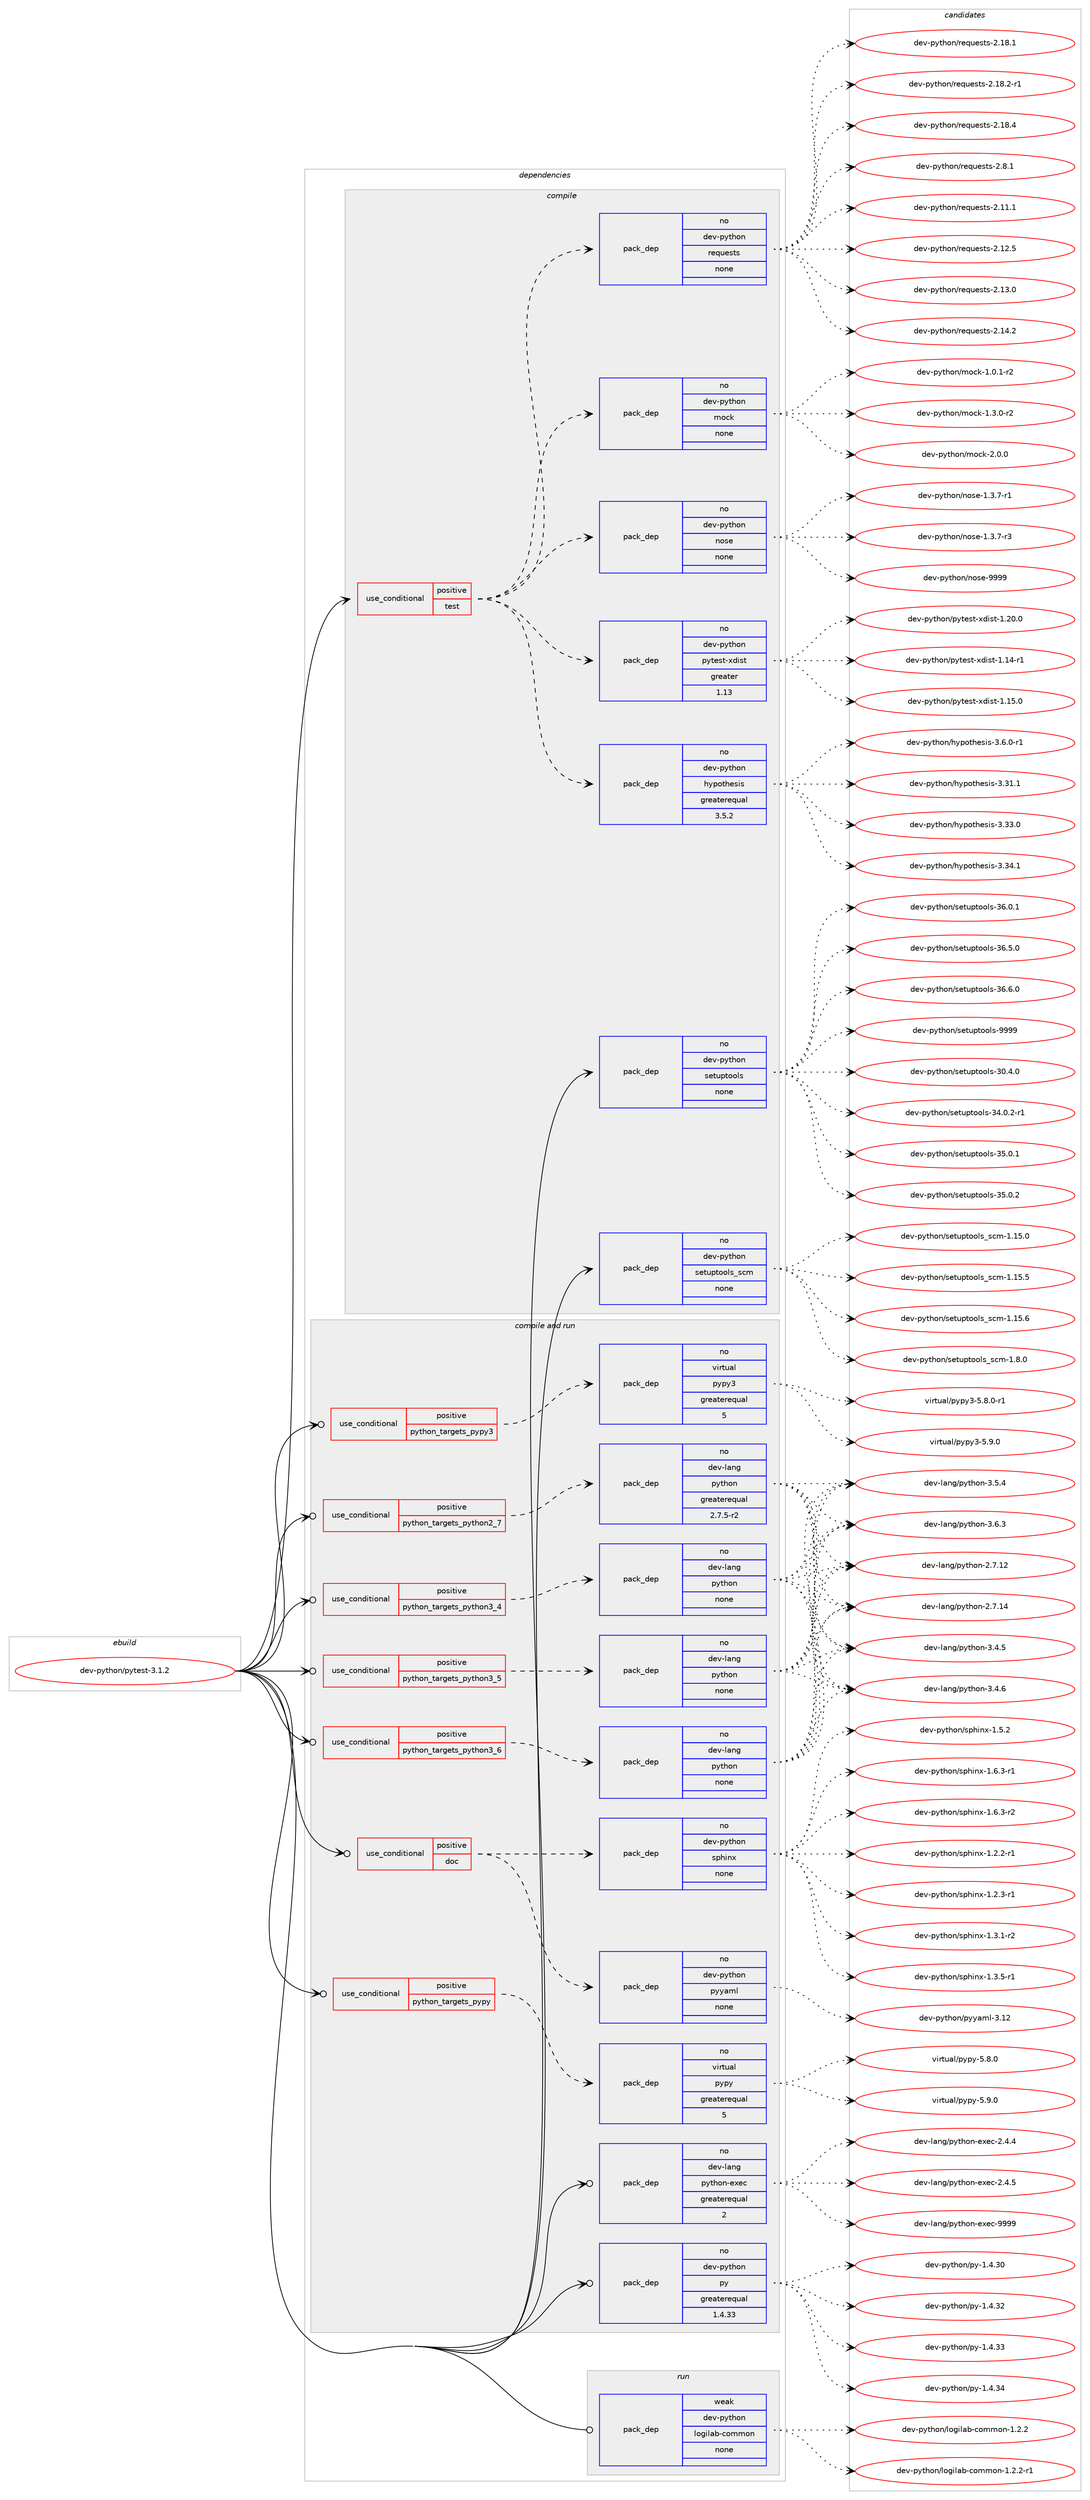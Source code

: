 digraph prolog {

# *************
# Graph options
# *************

newrank=true;
concentrate=true;
compound=true;
graph [rankdir=LR,fontname=Helvetica,fontsize=10,ranksep=1.5];#, ranksep=2.5, nodesep=0.2];
edge  [arrowhead=vee];
node  [fontname=Helvetica,fontsize=10];

# **********
# The ebuild
# **********

subgraph cluster_leftcol {
color=gray;
rank=same;
label=<<i>ebuild</i>>;
id [label="dev-python/pytest-3.1.2", color=red, width=4, href="../dev-python/pytest-3.1.2.svg"];
}

# ****************
# The dependencies
# ****************

subgraph cluster_midcol {
color=gray;
label=<<i>dependencies</i>>;
subgraph cluster_compile {
fillcolor="#eeeeee";
style=filled;
label=<<i>compile</i>>;
subgraph cond39492 {
dependency179634 [label=<<TABLE BORDER="0" CELLBORDER="1" CELLSPACING="0" CELLPADDING="4"><TR><TD ROWSPAN="3" CELLPADDING="10">use_conditional</TD></TR><TR><TD>positive</TD></TR><TR><TD>test</TD></TR></TABLE>>, shape=none, color=red];
subgraph pack136207 {
dependency179635 [label=<<TABLE BORDER="0" CELLBORDER="1" CELLSPACING="0" CELLPADDING="4" WIDTH="220"><TR><TD ROWSPAN="6" CELLPADDING="30">pack_dep</TD></TR><TR><TD WIDTH="110">no</TD></TR><TR><TD>dev-python</TD></TR><TR><TD>hypothesis</TD></TR><TR><TD>greaterequal</TD></TR><TR><TD>3.5.2</TD></TR></TABLE>>, shape=none, color=blue];
}
dependency179634:e -> dependency179635:w [weight=20,style="dashed",arrowhead="vee"];
subgraph pack136208 {
dependency179636 [label=<<TABLE BORDER="0" CELLBORDER="1" CELLSPACING="0" CELLPADDING="4" WIDTH="220"><TR><TD ROWSPAN="6" CELLPADDING="30">pack_dep</TD></TR><TR><TD WIDTH="110">no</TD></TR><TR><TD>dev-python</TD></TR><TR><TD>pytest-xdist</TD></TR><TR><TD>greater</TD></TR><TR><TD>1.13</TD></TR></TABLE>>, shape=none, color=blue];
}
dependency179634:e -> dependency179636:w [weight=20,style="dashed",arrowhead="vee"];
subgraph pack136209 {
dependency179637 [label=<<TABLE BORDER="0" CELLBORDER="1" CELLSPACING="0" CELLPADDING="4" WIDTH="220"><TR><TD ROWSPAN="6" CELLPADDING="30">pack_dep</TD></TR><TR><TD WIDTH="110">no</TD></TR><TR><TD>dev-python</TD></TR><TR><TD>nose</TD></TR><TR><TD>none</TD></TR><TR><TD></TD></TR></TABLE>>, shape=none, color=blue];
}
dependency179634:e -> dependency179637:w [weight=20,style="dashed",arrowhead="vee"];
subgraph pack136210 {
dependency179638 [label=<<TABLE BORDER="0" CELLBORDER="1" CELLSPACING="0" CELLPADDING="4" WIDTH="220"><TR><TD ROWSPAN="6" CELLPADDING="30">pack_dep</TD></TR><TR><TD WIDTH="110">no</TD></TR><TR><TD>dev-python</TD></TR><TR><TD>mock</TD></TR><TR><TD>none</TD></TR><TR><TD></TD></TR></TABLE>>, shape=none, color=blue];
}
dependency179634:e -> dependency179638:w [weight=20,style="dashed",arrowhead="vee"];
subgraph pack136211 {
dependency179639 [label=<<TABLE BORDER="0" CELLBORDER="1" CELLSPACING="0" CELLPADDING="4" WIDTH="220"><TR><TD ROWSPAN="6" CELLPADDING="30">pack_dep</TD></TR><TR><TD WIDTH="110">no</TD></TR><TR><TD>dev-python</TD></TR><TR><TD>requests</TD></TR><TR><TD>none</TD></TR><TR><TD></TD></TR></TABLE>>, shape=none, color=blue];
}
dependency179634:e -> dependency179639:w [weight=20,style="dashed",arrowhead="vee"];
}
id:e -> dependency179634:w [weight=20,style="solid",arrowhead="vee"];
subgraph pack136212 {
dependency179640 [label=<<TABLE BORDER="0" CELLBORDER="1" CELLSPACING="0" CELLPADDING="4" WIDTH="220"><TR><TD ROWSPAN="6" CELLPADDING="30">pack_dep</TD></TR><TR><TD WIDTH="110">no</TD></TR><TR><TD>dev-python</TD></TR><TR><TD>setuptools</TD></TR><TR><TD>none</TD></TR><TR><TD></TD></TR></TABLE>>, shape=none, color=blue];
}
id:e -> dependency179640:w [weight=20,style="solid",arrowhead="vee"];
subgraph pack136213 {
dependency179641 [label=<<TABLE BORDER="0" CELLBORDER="1" CELLSPACING="0" CELLPADDING="4" WIDTH="220"><TR><TD ROWSPAN="6" CELLPADDING="30">pack_dep</TD></TR><TR><TD WIDTH="110">no</TD></TR><TR><TD>dev-python</TD></TR><TR><TD>setuptools_scm</TD></TR><TR><TD>none</TD></TR><TR><TD></TD></TR></TABLE>>, shape=none, color=blue];
}
id:e -> dependency179641:w [weight=20,style="solid",arrowhead="vee"];
}
subgraph cluster_compileandrun {
fillcolor="#eeeeee";
style=filled;
label=<<i>compile and run</i>>;
subgraph cond39493 {
dependency179642 [label=<<TABLE BORDER="0" CELLBORDER="1" CELLSPACING="0" CELLPADDING="4"><TR><TD ROWSPAN="3" CELLPADDING="10">use_conditional</TD></TR><TR><TD>positive</TD></TR><TR><TD>doc</TD></TR></TABLE>>, shape=none, color=red];
subgraph pack136214 {
dependency179643 [label=<<TABLE BORDER="0" CELLBORDER="1" CELLSPACING="0" CELLPADDING="4" WIDTH="220"><TR><TD ROWSPAN="6" CELLPADDING="30">pack_dep</TD></TR><TR><TD WIDTH="110">no</TD></TR><TR><TD>dev-python</TD></TR><TR><TD>pyyaml</TD></TR><TR><TD>none</TD></TR><TR><TD></TD></TR></TABLE>>, shape=none, color=blue];
}
dependency179642:e -> dependency179643:w [weight=20,style="dashed",arrowhead="vee"];
subgraph pack136215 {
dependency179644 [label=<<TABLE BORDER="0" CELLBORDER="1" CELLSPACING="0" CELLPADDING="4" WIDTH="220"><TR><TD ROWSPAN="6" CELLPADDING="30">pack_dep</TD></TR><TR><TD WIDTH="110">no</TD></TR><TR><TD>dev-python</TD></TR><TR><TD>sphinx</TD></TR><TR><TD>none</TD></TR><TR><TD></TD></TR></TABLE>>, shape=none, color=blue];
}
dependency179642:e -> dependency179644:w [weight=20,style="dashed",arrowhead="vee"];
}
id:e -> dependency179642:w [weight=20,style="solid",arrowhead="odotvee"];
subgraph cond39494 {
dependency179645 [label=<<TABLE BORDER="0" CELLBORDER="1" CELLSPACING="0" CELLPADDING="4"><TR><TD ROWSPAN="3" CELLPADDING="10">use_conditional</TD></TR><TR><TD>positive</TD></TR><TR><TD>python_targets_pypy</TD></TR></TABLE>>, shape=none, color=red];
subgraph pack136216 {
dependency179646 [label=<<TABLE BORDER="0" CELLBORDER="1" CELLSPACING="0" CELLPADDING="4" WIDTH="220"><TR><TD ROWSPAN="6" CELLPADDING="30">pack_dep</TD></TR><TR><TD WIDTH="110">no</TD></TR><TR><TD>virtual</TD></TR><TR><TD>pypy</TD></TR><TR><TD>greaterequal</TD></TR><TR><TD>5</TD></TR></TABLE>>, shape=none, color=blue];
}
dependency179645:e -> dependency179646:w [weight=20,style="dashed",arrowhead="vee"];
}
id:e -> dependency179645:w [weight=20,style="solid",arrowhead="odotvee"];
subgraph cond39495 {
dependency179647 [label=<<TABLE BORDER="0" CELLBORDER="1" CELLSPACING="0" CELLPADDING="4"><TR><TD ROWSPAN="3" CELLPADDING="10">use_conditional</TD></TR><TR><TD>positive</TD></TR><TR><TD>python_targets_pypy3</TD></TR></TABLE>>, shape=none, color=red];
subgraph pack136217 {
dependency179648 [label=<<TABLE BORDER="0" CELLBORDER="1" CELLSPACING="0" CELLPADDING="4" WIDTH="220"><TR><TD ROWSPAN="6" CELLPADDING="30">pack_dep</TD></TR><TR><TD WIDTH="110">no</TD></TR><TR><TD>virtual</TD></TR><TR><TD>pypy3</TD></TR><TR><TD>greaterequal</TD></TR><TR><TD>5</TD></TR></TABLE>>, shape=none, color=blue];
}
dependency179647:e -> dependency179648:w [weight=20,style="dashed",arrowhead="vee"];
}
id:e -> dependency179647:w [weight=20,style="solid",arrowhead="odotvee"];
subgraph cond39496 {
dependency179649 [label=<<TABLE BORDER="0" CELLBORDER="1" CELLSPACING="0" CELLPADDING="4"><TR><TD ROWSPAN="3" CELLPADDING="10">use_conditional</TD></TR><TR><TD>positive</TD></TR><TR><TD>python_targets_python2_7</TD></TR></TABLE>>, shape=none, color=red];
subgraph pack136218 {
dependency179650 [label=<<TABLE BORDER="0" CELLBORDER="1" CELLSPACING="0" CELLPADDING="4" WIDTH="220"><TR><TD ROWSPAN="6" CELLPADDING="30">pack_dep</TD></TR><TR><TD WIDTH="110">no</TD></TR><TR><TD>dev-lang</TD></TR><TR><TD>python</TD></TR><TR><TD>greaterequal</TD></TR><TR><TD>2.7.5-r2</TD></TR></TABLE>>, shape=none, color=blue];
}
dependency179649:e -> dependency179650:w [weight=20,style="dashed",arrowhead="vee"];
}
id:e -> dependency179649:w [weight=20,style="solid",arrowhead="odotvee"];
subgraph cond39497 {
dependency179651 [label=<<TABLE BORDER="0" CELLBORDER="1" CELLSPACING="0" CELLPADDING="4"><TR><TD ROWSPAN="3" CELLPADDING="10">use_conditional</TD></TR><TR><TD>positive</TD></TR><TR><TD>python_targets_python3_4</TD></TR></TABLE>>, shape=none, color=red];
subgraph pack136219 {
dependency179652 [label=<<TABLE BORDER="0" CELLBORDER="1" CELLSPACING="0" CELLPADDING="4" WIDTH="220"><TR><TD ROWSPAN="6" CELLPADDING="30">pack_dep</TD></TR><TR><TD WIDTH="110">no</TD></TR><TR><TD>dev-lang</TD></TR><TR><TD>python</TD></TR><TR><TD>none</TD></TR><TR><TD></TD></TR></TABLE>>, shape=none, color=blue];
}
dependency179651:e -> dependency179652:w [weight=20,style="dashed",arrowhead="vee"];
}
id:e -> dependency179651:w [weight=20,style="solid",arrowhead="odotvee"];
subgraph cond39498 {
dependency179653 [label=<<TABLE BORDER="0" CELLBORDER="1" CELLSPACING="0" CELLPADDING="4"><TR><TD ROWSPAN="3" CELLPADDING="10">use_conditional</TD></TR><TR><TD>positive</TD></TR><TR><TD>python_targets_python3_5</TD></TR></TABLE>>, shape=none, color=red];
subgraph pack136220 {
dependency179654 [label=<<TABLE BORDER="0" CELLBORDER="1" CELLSPACING="0" CELLPADDING="4" WIDTH="220"><TR><TD ROWSPAN="6" CELLPADDING="30">pack_dep</TD></TR><TR><TD WIDTH="110">no</TD></TR><TR><TD>dev-lang</TD></TR><TR><TD>python</TD></TR><TR><TD>none</TD></TR><TR><TD></TD></TR></TABLE>>, shape=none, color=blue];
}
dependency179653:e -> dependency179654:w [weight=20,style="dashed",arrowhead="vee"];
}
id:e -> dependency179653:w [weight=20,style="solid",arrowhead="odotvee"];
subgraph cond39499 {
dependency179655 [label=<<TABLE BORDER="0" CELLBORDER="1" CELLSPACING="0" CELLPADDING="4"><TR><TD ROWSPAN="3" CELLPADDING="10">use_conditional</TD></TR><TR><TD>positive</TD></TR><TR><TD>python_targets_python3_6</TD></TR></TABLE>>, shape=none, color=red];
subgraph pack136221 {
dependency179656 [label=<<TABLE BORDER="0" CELLBORDER="1" CELLSPACING="0" CELLPADDING="4" WIDTH="220"><TR><TD ROWSPAN="6" CELLPADDING="30">pack_dep</TD></TR><TR><TD WIDTH="110">no</TD></TR><TR><TD>dev-lang</TD></TR><TR><TD>python</TD></TR><TR><TD>none</TD></TR><TR><TD></TD></TR></TABLE>>, shape=none, color=blue];
}
dependency179655:e -> dependency179656:w [weight=20,style="dashed",arrowhead="vee"];
}
id:e -> dependency179655:w [weight=20,style="solid",arrowhead="odotvee"];
subgraph pack136222 {
dependency179657 [label=<<TABLE BORDER="0" CELLBORDER="1" CELLSPACING="0" CELLPADDING="4" WIDTH="220"><TR><TD ROWSPAN="6" CELLPADDING="30">pack_dep</TD></TR><TR><TD WIDTH="110">no</TD></TR><TR><TD>dev-lang</TD></TR><TR><TD>python-exec</TD></TR><TR><TD>greaterequal</TD></TR><TR><TD>2</TD></TR></TABLE>>, shape=none, color=blue];
}
id:e -> dependency179657:w [weight=20,style="solid",arrowhead="odotvee"];
subgraph pack136223 {
dependency179658 [label=<<TABLE BORDER="0" CELLBORDER="1" CELLSPACING="0" CELLPADDING="4" WIDTH="220"><TR><TD ROWSPAN="6" CELLPADDING="30">pack_dep</TD></TR><TR><TD WIDTH="110">no</TD></TR><TR><TD>dev-python</TD></TR><TR><TD>py</TD></TR><TR><TD>greaterequal</TD></TR><TR><TD>1.4.33</TD></TR></TABLE>>, shape=none, color=blue];
}
id:e -> dependency179658:w [weight=20,style="solid",arrowhead="odotvee"];
}
subgraph cluster_run {
fillcolor="#eeeeee";
style=filled;
label=<<i>run</i>>;
subgraph pack136224 {
dependency179659 [label=<<TABLE BORDER="0" CELLBORDER="1" CELLSPACING="0" CELLPADDING="4" WIDTH="220"><TR><TD ROWSPAN="6" CELLPADDING="30">pack_dep</TD></TR><TR><TD WIDTH="110">weak</TD></TR><TR><TD>dev-python</TD></TR><TR><TD>logilab-common</TD></TR><TR><TD>none</TD></TR><TR><TD></TD></TR></TABLE>>, shape=none, color=blue];
}
id:e -> dependency179659:w [weight=20,style="solid",arrowhead="odot"];
}
}

# **************
# The candidates
# **************

subgraph cluster_choices {
rank=same;
color=gray;
label=<<i>candidates</i>>;

subgraph choice136207 {
color=black;
nodesep=1;
choice100101118451121211161041111104710412111211111610410111510511545514651494649 [label="dev-python/hypothesis-3.31.1", color=red, width=4,href="../dev-python/hypothesis-3.31.1.svg"];
choice100101118451121211161041111104710412111211111610410111510511545514651514648 [label="dev-python/hypothesis-3.33.0", color=red, width=4,href="../dev-python/hypothesis-3.33.0.svg"];
choice100101118451121211161041111104710412111211111610410111510511545514651524649 [label="dev-python/hypothesis-3.34.1", color=red, width=4,href="../dev-python/hypothesis-3.34.1.svg"];
choice10010111845112121116104111110471041211121111161041011151051154551465446484511449 [label="dev-python/hypothesis-3.6.0-r1", color=red, width=4,href="../dev-python/hypothesis-3.6.0-r1.svg"];
dependency179635:e -> choice100101118451121211161041111104710412111211111610410111510511545514651494649:w [style=dotted,weight="100"];
dependency179635:e -> choice100101118451121211161041111104710412111211111610410111510511545514651514648:w [style=dotted,weight="100"];
dependency179635:e -> choice100101118451121211161041111104710412111211111610410111510511545514651524649:w [style=dotted,weight="100"];
dependency179635:e -> choice10010111845112121116104111110471041211121111161041011151051154551465446484511449:w [style=dotted,weight="100"];
}
subgraph choice136208 {
color=black;
nodesep=1;
choice10010111845112121116104111110471121211161011151164512010010511511645494649524511449 [label="dev-python/pytest-xdist-1.14-r1", color=red, width=4,href="../dev-python/pytest-xdist-1.14-r1.svg"];
choice10010111845112121116104111110471121211161011151164512010010511511645494649534648 [label="dev-python/pytest-xdist-1.15.0", color=red, width=4,href="../dev-python/pytest-xdist-1.15.0.svg"];
choice10010111845112121116104111110471121211161011151164512010010511511645494650484648 [label="dev-python/pytest-xdist-1.20.0", color=red, width=4,href="../dev-python/pytest-xdist-1.20.0.svg"];
dependency179636:e -> choice10010111845112121116104111110471121211161011151164512010010511511645494649524511449:w [style=dotted,weight="100"];
dependency179636:e -> choice10010111845112121116104111110471121211161011151164512010010511511645494649534648:w [style=dotted,weight="100"];
dependency179636:e -> choice10010111845112121116104111110471121211161011151164512010010511511645494650484648:w [style=dotted,weight="100"];
}
subgraph choice136209 {
color=black;
nodesep=1;
choice10010111845112121116104111110471101111151014549465146554511449 [label="dev-python/nose-1.3.7-r1", color=red, width=4,href="../dev-python/nose-1.3.7-r1.svg"];
choice10010111845112121116104111110471101111151014549465146554511451 [label="dev-python/nose-1.3.7-r3", color=red, width=4,href="../dev-python/nose-1.3.7-r3.svg"];
choice10010111845112121116104111110471101111151014557575757 [label="dev-python/nose-9999", color=red, width=4,href="../dev-python/nose-9999.svg"];
dependency179637:e -> choice10010111845112121116104111110471101111151014549465146554511449:w [style=dotted,weight="100"];
dependency179637:e -> choice10010111845112121116104111110471101111151014549465146554511451:w [style=dotted,weight="100"];
dependency179637:e -> choice10010111845112121116104111110471101111151014557575757:w [style=dotted,weight="100"];
}
subgraph choice136210 {
color=black;
nodesep=1;
choice1001011184511212111610411111047109111991074549464846494511450 [label="dev-python/mock-1.0.1-r2", color=red, width=4,href="../dev-python/mock-1.0.1-r2.svg"];
choice1001011184511212111610411111047109111991074549465146484511450 [label="dev-python/mock-1.3.0-r2", color=red, width=4,href="../dev-python/mock-1.3.0-r2.svg"];
choice100101118451121211161041111104710911199107455046484648 [label="dev-python/mock-2.0.0", color=red, width=4,href="../dev-python/mock-2.0.0.svg"];
dependency179638:e -> choice1001011184511212111610411111047109111991074549464846494511450:w [style=dotted,weight="100"];
dependency179638:e -> choice1001011184511212111610411111047109111991074549465146484511450:w [style=dotted,weight="100"];
dependency179638:e -> choice100101118451121211161041111104710911199107455046484648:w [style=dotted,weight="100"];
}
subgraph choice136211 {
color=black;
nodesep=1;
choice100101118451121211161041111104711410111311710111511611545504649494649 [label="dev-python/requests-2.11.1", color=red, width=4,href="../dev-python/requests-2.11.1.svg"];
choice100101118451121211161041111104711410111311710111511611545504649504653 [label="dev-python/requests-2.12.5", color=red, width=4,href="../dev-python/requests-2.12.5.svg"];
choice100101118451121211161041111104711410111311710111511611545504649514648 [label="dev-python/requests-2.13.0", color=red, width=4,href="../dev-python/requests-2.13.0.svg"];
choice100101118451121211161041111104711410111311710111511611545504649524650 [label="dev-python/requests-2.14.2", color=red, width=4,href="../dev-python/requests-2.14.2.svg"];
choice100101118451121211161041111104711410111311710111511611545504649564649 [label="dev-python/requests-2.18.1", color=red, width=4,href="../dev-python/requests-2.18.1.svg"];
choice1001011184511212111610411111047114101113117101115116115455046495646504511449 [label="dev-python/requests-2.18.2-r1", color=red, width=4,href="../dev-python/requests-2.18.2-r1.svg"];
choice100101118451121211161041111104711410111311710111511611545504649564652 [label="dev-python/requests-2.18.4", color=red, width=4,href="../dev-python/requests-2.18.4.svg"];
choice1001011184511212111610411111047114101113117101115116115455046564649 [label="dev-python/requests-2.8.1", color=red, width=4,href="../dev-python/requests-2.8.1.svg"];
dependency179639:e -> choice100101118451121211161041111104711410111311710111511611545504649494649:w [style=dotted,weight="100"];
dependency179639:e -> choice100101118451121211161041111104711410111311710111511611545504649504653:w [style=dotted,weight="100"];
dependency179639:e -> choice100101118451121211161041111104711410111311710111511611545504649514648:w [style=dotted,weight="100"];
dependency179639:e -> choice100101118451121211161041111104711410111311710111511611545504649524650:w [style=dotted,weight="100"];
dependency179639:e -> choice100101118451121211161041111104711410111311710111511611545504649564649:w [style=dotted,weight="100"];
dependency179639:e -> choice1001011184511212111610411111047114101113117101115116115455046495646504511449:w [style=dotted,weight="100"];
dependency179639:e -> choice100101118451121211161041111104711410111311710111511611545504649564652:w [style=dotted,weight="100"];
dependency179639:e -> choice1001011184511212111610411111047114101113117101115116115455046564649:w [style=dotted,weight="100"];
}
subgraph choice136212 {
color=black;
nodesep=1;
choice100101118451121211161041111104711510111611711211611111110811545514846524648 [label="dev-python/setuptools-30.4.0", color=red, width=4,href="../dev-python/setuptools-30.4.0.svg"];
choice1001011184511212111610411111047115101116117112116111111108115455152464846504511449 [label="dev-python/setuptools-34.0.2-r1", color=red, width=4,href="../dev-python/setuptools-34.0.2-r1.svg"];
choice100101118451121211161041111104711510111611711211611111110811545515346484649 [label="dev-python/setuptools-35.0.1", color=red, width=4,href="../dev-python/setuptools-35.0.1.svg"];
choice100101118451121211161041111104711510111611711211611111110811545515346484650 [label="dev-python/setuptools-35.0.2", color=red, width=4,href="../dev-python/setuptools-35.0.2.svg"];
choice100101118451121211161041111104711510111611711211611111110811545515446484649 [label="dev-python/setuptools-36.0.1", color=red, width=4,href="../dev-python/setuptools-36.0.1.svg"];
choice100101118451121211161041111104711510111611711211611111110811545515446534648 [label="dev-python/setuptools-36.5.0", color=red, width=4,href="../dev-python/setuptools-36.5.0.svg"];
choice100101118451121211161041111104711510111611711211611111110811545515446544648 [label="dev-python/setuptools-36.6.0", color=red, width=4,href="../dev-python/setuptools-36.6.0.svg"];
choice10010111845112121116104111110471151011161171121161111111081154557575757 [label="dev-python/setuptools-9999", color=red, width=4,href="../dev-python/setuptools-9999.svg"];
dependency179640:e -> choice100101118451121211161041111104711510111611711211611111110811545514846524648:w [style=dotted,weight="100"];
dependency179640:e -> choice1001011184511212111610411111047115101116117112116111111108115455152464846504511449:w [style=dotted,weight="100"];
dependency179640:e -> choice100101118451121211161041111104711510111611711211611111110811545515346484649:w [style=dotted,weight="100"];
dependency179640:e -> choice100101118451121211161041111104711510111611711211611111110811545515346484650:w [style=dotted,weight="100"];
dependency179640:e -> choice100101118451121211161041111104711510111611711211611111110811545515446484649:w [style=dotted,weight="100"];
dependency179640:e -> choice100101118451121211161041111104711510111611711211611111110811545515446534648:w [style=dotted,weight="100"];
dependency179640:e -> choice100101118451121211161041111104711510111611711211611111110811545515446544648:w [style=dotted,weight="100"];
dependency179640:e -> choice10010111845112121116104111110471151011161171121161111111081154557575757:w [style=dotted,weight="100"];
}
subgraph choice136213 {
color=black;
nodesep=1;
choice1001011184511212111610411111047115101116117112116111111108115951159910945494649534648 [label="dev-python/setuptools_scm-1.15.0", color=red, width=4,href="../dev-python/setuptools_scm-1.15.0.svg"];
choice1001011184511212111610411111047115101116117112116111111108115951159910945494649534653 [label="dev-python/setuptools_scm-1.15.5", color=red, width=4,href="../dev-python/setuptools_scm-1.15.5.svg"];
choice1001011184511212111610411111047115101116117112116111111108115951159910945494649534654 [label="dev-python/setuptools_scm-1.15.6", color=red, width=4,href="../dev-python/setuptools_scm-1.15.6.svg"];
choice10010111845112121116104111110471151011161171121161111111081159511599109454946564648 [label="dev-python/setuptools_scm-1.8.0", color=red, width=4,href="../dev-python/setuptools_scm-1.8.0.svg"];
dependency179641:e -> choice1001011184511212111610411111047115101116117112116111111108115951159910945494649534648:w [style=dotted,weight="100"];
dependency179641:e -> choice1001011184511212111610411111047115101116117112116111111108115951159910945494649534653:w [style=dotted,weight="100"];
dependency179641:e -> choice1001011184511212111610411111047115101116117112116111111108115951159910945494649534654:w [style=dotted,weight="100"];
dependency179641:e -> choice10010111845112121116104111110471151011161171121161111111081159511599109454946564648:w [style=dotted,weight="100"];
}
subgraph choice136214 {
color=black;
nodesep=1;
choice1001011184511212111610411111047112121121971091084551464950 [label="dev-python/pyyaml-3.12", color=red, width=4,href="../dev-python/pyyaml-3.12.svg"];
dependency179643:e -> choice1001011184511212111610411111047112121121971091084551464950:w [style=dotted,weight="100"];
}
subgraph choice136215 {
color=black;
nodesep=1;
choice10010111845112121116104111110471151121041051101204549465046504511449 [label="dev-python/sphinx-1.2.2-r1", color=red, width=4,href="../dev-python/sphinx-1.2.2-r1.svg"];
choice10010111845112121116104111110471151121041051101204549465046514511449 [label="dev-python/sphinx-1.2.3-r1", color=red, width=4,href="../dev-python/sphinx-1.2.3-r1.svg"];
choice10010111845112121116104111110471151121041051101204549465146494511450 [label="dev-python/sphinx-1.3.1-r2", color=red, width=4,href="../dev-python/sphinx-1.3.1-r2.svg"];
choice10010111845112121116104111110471151121041051101204549465146534511449 [label="dev-python/sphinx-1.3.5-r1", color=red, width=4,href="../dev-python/sphinx-1.3.5-r1.svg"];
choice1001011184511212111610411111047115112104105110120454946534650 [label="dev-python/sphinx-1.5.2", color=red, width=4,href="../dev-python/sphinx-1.5.2.svg"];
choice10010111845112121116104111110471151121041051101204549465446514511449 [label="dev-python/sphinx-1.6.3-r1", color=red, width=4,href="../dev-python/sphinx-1.6.3-r1.svg"];
choice10010111845112121116104111110471151121041051101204549465446514511450 [label="dev-python/sphinx-1.6.3-r2", color=red, width=4,href="../dev-python/sphinx-1.6.3-r2.svg"];
dependency179644:e -> choice10010111845112121116104111110471151121041051101204549465046504511449:w [style=dotted,weight="100"];
dependency179644:e -> choice10010111845112121116104111110471151121041051101204549465046514511449:w [style=dotted,weight="100"];
dependency179644:e -> choice10010111845112121116104111110471151121041051101204549465146494511450:w [style=dotted,weight="100"];
dependency179644:e -> choice10010111845112121116104111110471151121041051101204549465146534511449:w [style=dotted,weight="100"];
dependency179644:e -> choice1001011184511212111610411111047115112104105110120454946534650:w [style=dotted,weight="100"];
dependency179644:e -> choice10010111845112121116104111110471151121041051101204549465446514511449:w [style=dotted,weight="100"];
dependency179644:e -> choice10010111845112121116104111110471151121041051101204549465446514511450:w [style=dotted,weight="100"];
}
subgraph choice136216 {
color=black;
nodesep=1;
choice1181051141161179710847112121112121455346564648 [label="virtual/pypy-5.8.0", color=red, width=4,href="../virtual/pypy-5.8.0.svg"];
choice1181051141161179710847112121112121455346574648 [label="virtual/pypy-5.9.0", color=red, width=4,href="../virtual/pypy-5.9.0.svg"];
dependency179646:e -> choice1181051141161179710847112121112121455346564648:w [style=dotted,weight="100"];
dependency179646:e -> choice1181051141161179710847112121112121455346574648:w [style=dotted,weight="100"];
}
subgraph choice136217 {
color=black;
nodesep=1;
choice1181051141161179710847112121112121514553465646484511449 [label="virtual/pypy3-5.8.0-r1", color=red, width=4,href="../virtual/pypy3-5.8.0-r1.svg"];
choice118105114116117971084711212111212151455346574648 [label="virtual/pypy3-5.9.0", color=red, width=4,href="../virtual/pypy3-5.9.0.svg"];
dependency179648:e -> choice1181051141161179710847112121112121514553465646484511449:w [style=dotted,weight="100"];
dependency179648:e -> choice118105114116117971084711212111212151455346574648:w [style=dotted,weight="100"];
}
subgraph choice136218 {
color=black;
nodesep=1;
choice10010111845108971101034711212111610411111045504655464950 [label="dev-lang/python-2.7.12", color=red, width=4,href="../dev-lang/python-2.7.12.svg"];
choice10010111845108971101034711212111610411111045504655464952 [label="dev-lang/python-2.7.14", color=red, width=4,href="../dev-lang/python-2.7.14.svg"];
choice100101118451089711010347112121116104111110455146524653 [label="dev-lang/python-3.4.5", color=red, width=4,href="../dev-lang/python-3.4.5.svg"];
choice100101118451089711010347112121116104111110455146524654 [label="dev-lang/python-3.4.6", color=red, width=4,href="../dev-lang/python-3.4.6.svg"];
choice100101118451089711010347112121116104111110455146534652 [label="dev-lang/python-3.5.4", color=red, width=4,href="../dev-lang/python-3.5.4.svg"];
choice100101118451089711010347112121116104111110455146544651 [label="dev-lang/python-3.6.3", color=red, width=4,href="../dev-lang/python-3.6.3.svg"];
dependency179650:e -> choice10010111845108971101034711212111610411111045504655464950:w [style=dotted,weight="100"];
dependency179650:e -> choice10010111845108971101034711212111610411111045504655464952:w [style=dotted,weight="100"];
dependency179650:e -> choice100101118451089711010347112121116104111110455146524653:w [style=dotted,weight="100"];
dependency179650:e -> choice100101118451089711010347112121116104111110455146524654:w [style=dotted,weight="100"];
dependency179650:e -> choice100101118451089711010347112121116104111110455146534652:w [style=dotted,weight="100"];
dependency179650:e -> choice100101118451089711010347112121116104111110455146544651:w [style=dotted,weight="100"];
}
subgraph choice136219 {
color=black;
nodesep=1;
choice10010111845108971101034711212111610411111045504655464950 [label="dev-lang/python-2.7.12", color=red, width=4,href="../dev-lang/python-2.7.12.svg"];
choice10010111845108971101034711212111610411111045504655464952 [label="dev-lang/python-2.7.14", color=red, width=4,href="../dev-lang/python-2.7.14.svg"];
choice100101118451089711010347112121116104111110455146524653 [label="dev-lang/python-3.4.5", color=red, width=4,href="../dev-lang/python-3.4.5.svg"];
choice100101118451089711010347112121116104111110455146524654 [label="dev-lang/python-3.4.6", color=red, width=4,href="../dev-lang/python-3.4.6.svg"];
choice100101118451089711010347112121116104111110455146534652 [label="dev-lang/python-3.5.4", color=red, width=4,href="../dev-lang/python-3.5.4.svg"];
choice100101118451089711010347112121116104111110455146544651 [label="dev-lang/python-3.6.3", color=red, width=4,href="../dev-lang/python-3.6.3.svg"];
dependency179652:e -> choice10010111845108971101034711212111610411111045504655464950:w [style=dotted,weight="100"];
dependency179652:e -> choice10010111845108971101034711212111610411111045504655464952:w [style=dotted,weight="100"];
dependency179652:e -> choice100101118451089711010347112121116104111110455146524653:w [style=dotted,weight="100"];
dependency179652:e -> choice100101118451089711010347112121116104111110455146524654:w [style=dotted,weight="100"];
dependency179652:e -> choice100101118451089711010347112121116104111110455146534652:w [style=dotted,weight="100"];
dependency179652:e -> choice100101118451089711010347112121116104111110455146544651:w [style=dotted,weight="100"];
}
subgraph choice136220 {
color=black;
nodesep=1;
choice10010111845108971101034711212111610411111045504655464950 [label="dev-lang/python-2.7.12", color=red, width=4,href="../dev-lang/python-2.7.12.svg"];
choice10010111845108971101034711212111610411111045504655464952 [label="dev-lang/python-2.7.14", color=red, width=4,href="../dev-lang/python-2.7.14.svg"];
choice100101118451089711010347112121116104111110455146524653 [label="dev-lang/python-3.4.5", color=red, width=4,href="../dev-lang/python-3.4.5.svg"];
choice100101118451089711010347112121116104111110455146524654 [label="dev-lang/python-3.4.6", color=red, width=4,href="../dev-lang/python-3.4.6.svg"];
choice100101118451089711010347112121116104111110455146534652 [label="dev-lang/python-3.5.4", color=red, width=4,href="../dev-lang/python-3.5.4.svg"];
choice100101118451089711010347112121116104111110455146544651 [label="dev-lang/python-3.6.3", color=red, width=4,href="../dev-lang/python-3.6.3.svg"];
dependency179654:e -> choice10010111845108971101034711212111610411111045504655464950:w [style=dotted,weight="100"];
dependency179654:e -> choice10010111845108971101034711212111610411111045504655464952:w [style=dotted,weight="100"];
dependency179654:e -> choice100101118451089711010347112121116104111110455146524653:w [style=dotted,weight="100"];
dependency179654:e -> choice100101118451089711010347112121116104111110455146524654:w [style=dotted,weight="100"];
dependency179654:e -> choice100101118451089711010347112121116104111110455146534652:w [style=dotted,weight="100"];
dependency179654:e -> choice100101118451089711010347112121116104111110455146544651:w [style=dotted,weight="100"];
}
subgraph choice136221 {
color=black;
nodesep=1;
choice10010111845108971101034711212111610411111045504655464950 [label="dev-lang/python-2.7.12", color=red, width=4,href="../dev-lang/python-2.7.12.svg"];
choice10010111845108971101034711212111610411111045504655464952 [label="dev-lang/python-2.7.14", color=red, width=4,href="../dev-lang/python-2.7.14.svg"];
choice100101118451089711010347112121116104111110455146524653 [label="dev-lang/python-3.4.5", color=red, width=4,href="../dev-lang/python-3.4.5.svg"];
choice100101118451089711010347112121116104111110455146524654 [label="dev-lang/python-3.4.6", color=red, width=4,href="../dev-lang/python-3.4.6.svg"];
choice100101118451089711010347112121116104111110455146534652 [label="dev-lang/python-3.5.4", color=red, width=4,href="../dev-lang/python-3.5.4.svg"];
choice100101118451089711010347112121116104111110455146544651 [label="dev-lang/python-3.6.3", color=red, width=4,href="../dev-lang/python-3.6.3.svg"];
dependency179656:e -> choice10010111845108971101034711212111610411111045504655464950:w [style=dotted,weight="100"];
dependency179656:e -> choice10010111845108971101034711212111610411111045504655464952:w [style=dotted,weight="100"];
dependency179656:e -> choice100101118451089711010347112121116104111110455146524653:w [style=dotted,weight="100"];
dependency179656:e -> choice100101118451089711010347112121116104111110455146524654:w [style=dotted,weight="100"];
dependency179656:e -> choice100101118451089711010347112121116104111110455146534652:w [style=dotted,weight="100"];
dependency179656:e -> choice100101118451089711010347112121116104111110455146544651:w [style=dotted,weight="100"];
}
subgraph choice136222 {
color=black;
nodesep=1;
choice1001011184510897110103471121211161041111104510112010199455046524652 [label="dev-lang/python-exec-2.4.4", color=red, width=4,href="../dev-lang/python-exec-2.4.4.svg"];
choice1001011184510897110103471121211161041111104510112010199455046524653 [label="dev-lang/python-exec-2.4.5", color=red, width=4,href="../dev-lang/python-exec-2.4.5.svg"];
choice10010111845108971101034711212111610411111045101120101994557575757 [label="dev-lang/python-exec-9999", color=red, width=4,href="../dev-lang/python-exec-9999.svg"];
dependency179657:e -> choice1001011184510897110103471121211161041111104510112010199455046524652:w [style=dotted,weight="100"];
dependency179657:e -> choice1001011184510897110103471121211161041111104510112010199455046524653:w [style=dotted,weight="100"];
dependency179657:e -> choice10010111845108971101034711212111610411111045101120101994557575757:w [style=dotted,weight="100"];
}
subgraph choice136223 {
color=black;
nodesep=1;
choice100101118451121211161041111104711212145494652465148 [label="dev-python/py-1.4.30", color=red, width=4,href="../dev-python/py-1.4.30.svg"];
choice100101118451121211161041111104711212145494652465150 [label="dev-python/py-1.4.32", color=red, width=4,href="../dev-python/py-1.4.32.svg"];
choice100101118451121211161041111104711212145494652465151 [label="dev-python/py-1.4.33", color=red, width=4,href="../dev-python/py-1.4.33.svg"];
choice100101118451121211161041111104711212145494652465152 [label="dev-python/py-1.4.34", color=red, width=4,href="../dev-python/py-1.4.34.svg"];
dependency179658:e -> choice100101118451121211161041111104711212145494652465148:w [style=dotted,weight="100"];
dependency179658:e -> choice100101118451121211161041111104711212145494652465150:w [style=dotted,weight="100"];
dependency179658:e -> choice100101118451121211161041111104711212145494652465151:w [style=dotted,weight="100"];
dependency179658:e -> choice100101118451121211161041111104711212145494652465152:w [style=dotted,weight="100"];
}
subgraph choice136224 {
color=black;
nodesep=1;
choice100101118451121211161041111104710811110310510897984599111109109111110454946504650 [label="dev-python/logilab-common-1.2.2", color=red, width=4,href="../dev-python/logilab-common-1.2.2.svg"];
choice1001011184511212111610411111047108111103105108979845991111091091111104549465046504511449 [label="dev-python/logilab-common-1.2.2-r1", color=red, width=4,href="../dev-python/logilab-common-1.2.2-r1.svg"];
dependency179659:e -> choice100101118451121211161041111104710811110310510897984599111109109111110454946504650:w [style=dotted,weight="100"];
dependency179659:e -> choice1001011184511212111610411111047108111103105108979845991111091091111104549465046504511449:w [style=dotted,weight="100"];
}
}

}
